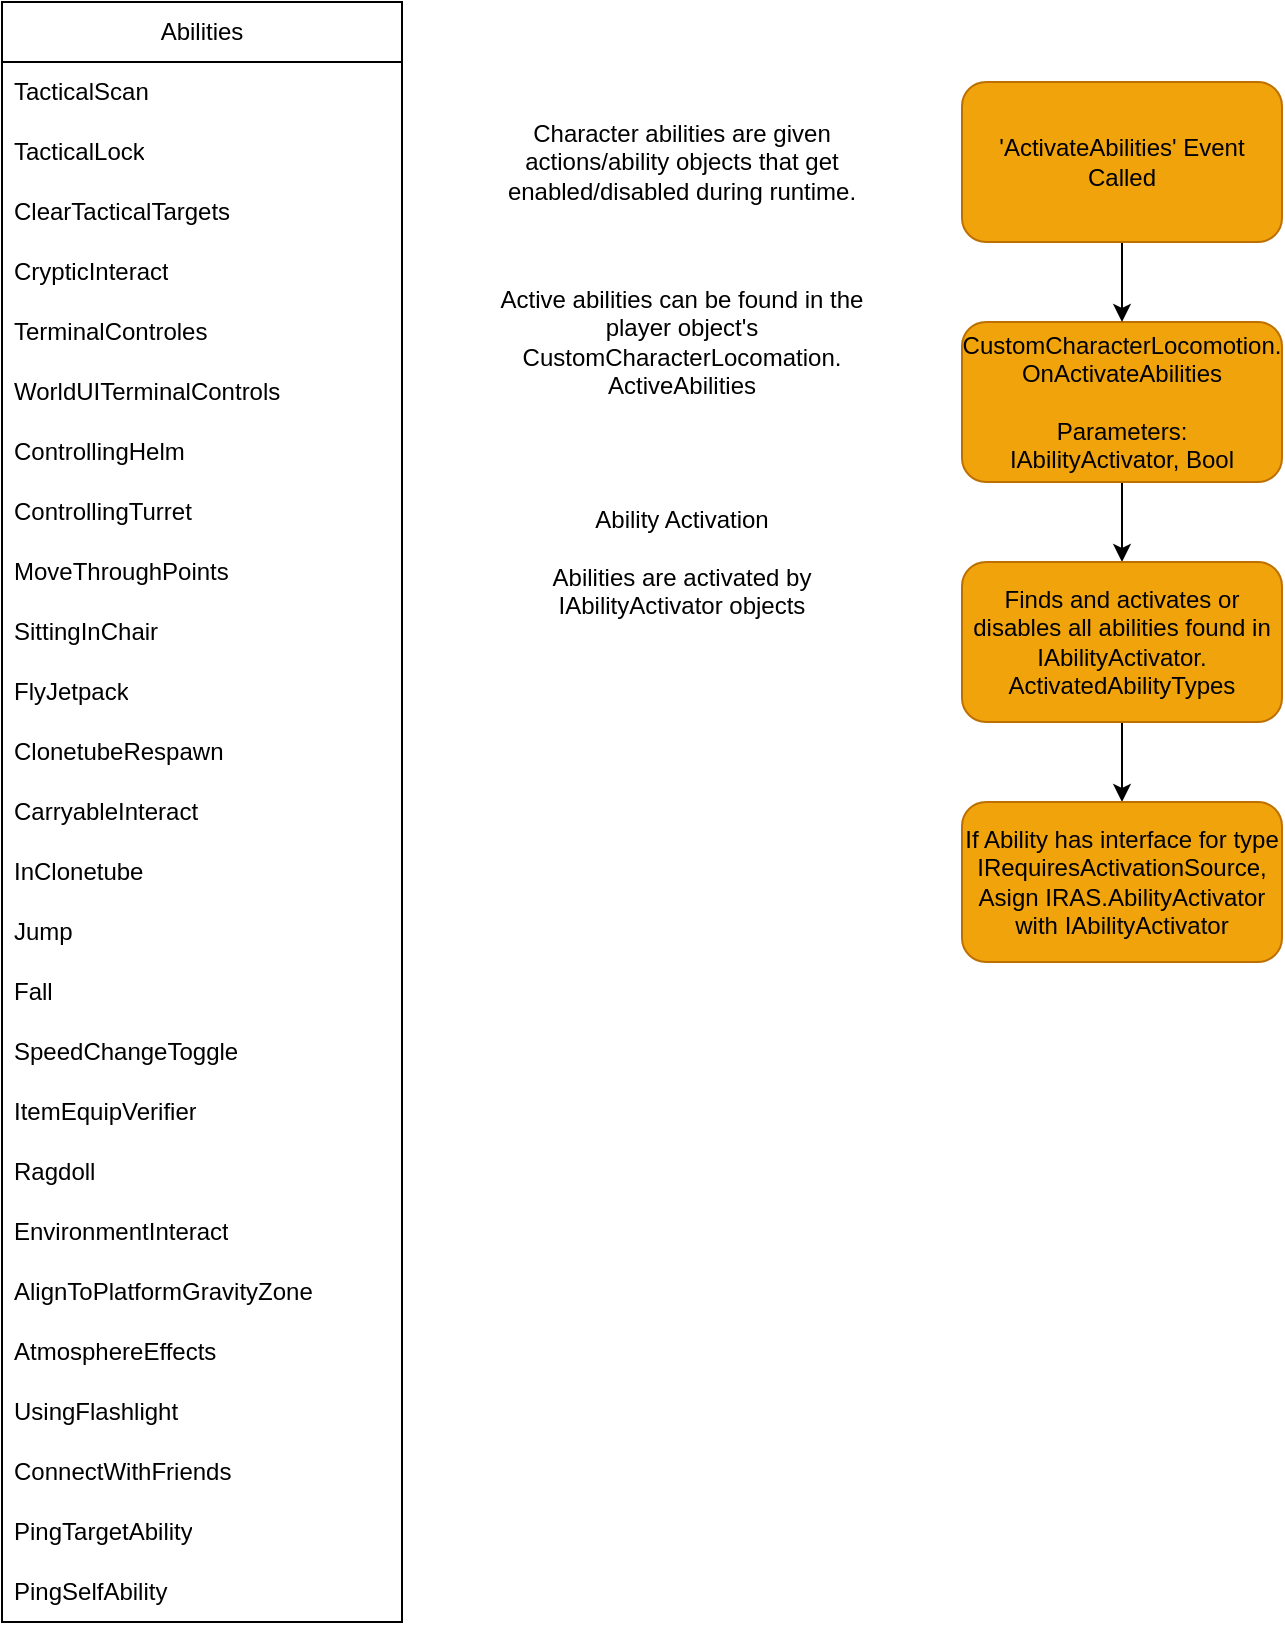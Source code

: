 <mxfile version="24.0.4" type="github">
  <diagram name="Page-1" id="Ay-zHku124ZlUNXQMKZg">
    <mxGraphModel dx="1633" dy="804" grid="1" gridSize="10" guides="1" tooltips="1" connect="1" arrows="1" fold="1" page="1" pageScale="1" pageWidth="850" pageHeight="1100" math="0" shadow="0">
      <root>
        <mxCell id="0" />
        <mxCell id="1" parent="0" />
        <mxCell id="jonL4TOvRh5yZTurNjpm-4" style="edgeStyle=orthogonalEdgeStyle;rounded=0;orthogonalLoop=1;jettySize=auto;html=1;" parent="1" source="jonL4TOvRh5yZTurNjpm-1" target="jonL4TOvRh5yZTurNjpm-2" edge="1">
          <mxGeometry relative="1" as="geometry" />
        </mxCell>
        <mxCell id="jonL4TOvRh5yZTurNjpm-1" value="CustomCharacterLocomotion.&lt;br&gt;OnActivateAbilities&lt;br&gt;&lt;br&gt;Parameters: &lt;br&gt;IAbilityActivator, Bool" style="rounded=1;whiteSpace=wrap;html=1;fillColor=#f0a30a;fontColor=#000000;strokeColor=#BD7000;" parent="1" vertex="1">
          <mxGeometry x="520" y="200" width="160" height="80" as="geometry" />
        </mxCell>
        <mxCell id="jonL4TOvRh5yZTurNjpm-5" style="edgeStyle=orthogonalEdgeStyle;rounded=0;orthogonalLoop=1;jettySize=auto;html=1;" parent="1" source="jonL4TOvRh5yZTurNjpm-2" target="jonL4TOvRh5yZTurNjpm-3" edge="1">
          <mxGeometry relative="1" as="geometry" />
        </mxCell>
        <mxCell id="jonL4TOvRh5yZTurNjpm-2" value="Finds and activates or disables all abilities found in&lt;br&gt;IAbilityActivator.&lt;br&gt;ActivatedAbilityTypes" style="rounded=1;whiteSpace=wrap;html=1;fillColor=#f0a30a;fontColor=#000000;strokeColor=#BD7000;" parent="1" vertex="1">
          <mxGeometry x="520" y="320" width="160" height="80" as="geometry" />
        </mxCell>
        <mxCell id="jonL4TOvRh5yZTurNjpm-3" value="If Ability has interface for type&lt;br&gt;IRequiresActivationSource,&lt;br&gt;Asign IRAS.AbilityActivator&lt;br&gt;with IAbilityActivator" style="rounded=1;whiteSpace=wrap;html=1;fillColor=#f0a30a;fontColor=#000000;strokeColor=#BD7000;" parent="1" vertex="1">
          <mxGeometry x="520" y="440" width="160" height="80" as="geometry" />
        </mxCell>
        <mxCell id="jonL4TOvRh5yZTurNjpm-6" value="Abilities" style="swimlane;fontStyle=0;childLayout=stackLayout;horizontal=1;startSize=30;horizontalStack=0;resizeParent=1;resizeParentMax=0;resizeLast=0;collapsible=1;marginBottom=0;whiteSpace=wrap;html=1;" parent="1" vertex="1">
          <mxGeometry x="40" y="40" width="200" height="810" as="geometry" />
        </mxCell>
        <mxCell id="jonL4TOvRh5yZTurNjpm-8" value="TacticalScan" style="text;strokeColor=none;fillColor=none;align=left;verticalAlign=middle;spacingLeft=4;spacingRight=4;overflow=hidden;points=[[0,0.5],[1,0.5]];portConstraint=eastwest;rotatable=0;whiteSpace=wrap;html=1;" parent="jonL4TOvRh5yZTurNjpm-6" vertex="1">
          <mxGeometry y="30" width="200" height="30" as="geometry" />
        </mxCell>
        <mxCell id="jonL4TOvRh5yZTurNjpm-9" value="TacticalLock" style="text;strokeColor=none;fillColor=none;align=left;verticalAlign=middle;spacingLeft=4;spacingRight=4;overflow=hidden;points=[[0,0.5],[1,0.5]];portConstraint=eastwest;rotatable=0;whiteSpace=wrap;html=1;" parent="jonL4TOvRh5yZTurNjpm-6" vertex="1">
          <mxGeometry y="60" width="200" height="30" as="geometry" />
        </mxCell>
        <mxCell id="jonL4TOvRh5yZTurNjpm-10" value="ClearTacticalTargets" style="text;strokeColor=none;fillColor=none;align=left;verticalAlign=middle;spacingLeft=4;spacingRight=4;overflow=hidden;points=[[0,0.5],[1,0.5]];portConstraint=eastwest;rotatable=0;whiteSpace=wrap;html=1;" parent="jonL4TOvRh5yZTurNjpm-6" vertex="1">
          <mxGeometry y="90" width="200" height="30" as="geometry" />
        </mxCell>
        <mxCell id="jonL4TOvRh5yZTurNjpm-11" value="CrypticInteract" style="text;strokeColor=none;fillColor=none;align=left;verticalAlign=middle;spacingLeft=4;spacingRight=4;overflow=hidden;points=[[0,0.5],[1,0.5]];portConstraint=eastwest;rotatable=0;whiteSpace=wrap;html=1;" parent="jonL4TOvRh5yZTurNjpm-6" vertex="1">
          <mxGeometry y="120" width="200" height="30" as="geometry" />
        </mxCell>
        <mxCell id="jonL4TOvRh5yZTurNjpm-12" value="TerminalControles" style="text;strokeColor=none;fillColor=none;align=left;verticalAlign=middle;spacingLeft=4;spacingRight=4;overflow=hidden;points=[[0,0.5],[1,0.5]];portConstraint=eastwest;rotatable=0;whiteSpace=wrap;html=1;" parent="jonL4TOvRh5yZTurNjpm-6" vertex="1">
          <mxGeometry y="150" width="200" height="30" as="geometry" />
        </mxCell>
        <mxCell id="jonL4TOvRh5yZTurNjpm-18" value="WorldUITerminalControls" style="text;strokeColor=none;fillColor=none;align=left;verticalAlign=middle;spacingLeft=4;spacingRight=4;overflow=hidden;points=[[0,0.5],[1,0.5]];portConstraint=eastwest;rotatable=0;whiteSpace=wrap;html=1;" parent="jonL4TOvRh5yZTurNjpm-6" vertex="1">
          <mxGeometry y="180" width="200" height="30" as="geometry" />
        </mxCell>
        <mxCell id="jonL4TOvRh5yZTurNjpm-19" value="ControllingHelm" style="text;strokeColor=none;fillColor=none;align=left;verticalAlign=middle;spacingLeft=4;spacingRight=4;overflow=hidden;points=[[0,0.5],[1,0.5]];portConstraint=eastwest;rotatable=0;whiteSpace=wrap;html=1;" parent="jonL4TOvRh5yZTurNjpm-6" vertex="1">
          <mxGeometry y="210" width="200" height="30" as="geometry" />
        </mxCell>
        <mxCell id="jonL4TOvRh5yZTurNjpm-22" value="ControllingTurret" style="text;strokeColor=none;fillColor=none;align=left;verticalAlign=middle;spacingLeft=4;spacingRight=4;overflow=hidden;points=[[0,0.5],[1,0.5]];portConstraint=eastwest;rotatable=0;whiteSpace=wrap;html=1;" parent="jonL4TOvRh5yZTurNjpm-6" vertex="1">
          <mxGeometry y="240" width="200" height="30" as="geometry" />
        </mxCell>
        <mxCell id="jonL4TOvRh5yZTurNjpm-21" value="MoveThroughPoints" style="text;strokeColor=none;fillColor=none;align=left;verticalAlign=middle;spacingLeft=4;spacingRight=4;overflow=hidden;points=[[0,0.5],[1,0.5]];portConstraint=eastwest;rotatable=0;whiteSpace=wrap;html=1;" parent="jonL4TOvRh5yZTurNjpm-6" vertex="1">
          <mxGeometry y="270" width="200" height="30" as="geometry" />
        </mxCell>
        <mxCell id="jonL4TOvRh5yZTurNjpm-20" value="SittingInChair" style="text;strokeColor=none;fillColor=none;align=left;verticalAlign=middle;spacingLeft=4;spacingRight=4;overflow=hidden;points=[[0,0.5],[1,0.5]];portConstraint=eastwest;rotatable=0;whiteSpace=wrap;html=1;" parent="jonL4TOvRh5yZTurNjpm-6" vertex="1">
          <mxGeometry y="300" width="200" height="30" as="geometry" />
        </mxCell>
        <mxCell id="jonL4TOvRh5yZTurNjpm-24" value="FlyJetpack" style="text;strokeColor=none;fillColor=none;align=left;verticalAlign=middle;spacingLeft=4;spacingRight=4;overflow=hidden;points=[[0,0.5],[1,0.5]];portConstraint=eastwest;rotatable=0;whiteSpace=wrap;html=1;" parent="jonL4TOvRh5yZTurNjpm-6" vertex="1">
          <mxGeometry y="330" width="200" height="30" as="geometry" />
        </mxCell>
        <mxCell id="jonL4TOvRh5yZTurNjpm-25" value="ClonetubeRespawn" style="text;strokeColor=none;fillColor=none;align=left;verticalAlign=middle;spacingLeft=4;spacingRight=4;overflow=hidden;points=[[0,0.5],[1,0.5]];portConstraint=eastwest;rotatable=0;whiteSpace=wrap;html=1;" parent="jonL4TOvRh5yZTurNjpm-6" vertex="1">
          <mxGeometry y="360" width="200" height="30" as="geometry" />
        </mxCell>
        <mxCell id="jonL4TOvRh5yZTurNjpm-26" value="CarryableInteract" style="text;strokeColor=none;fillColor=none;align=left;verticalAlign=middle;spacingLeft=4;spacingRight=4;overflow=hidden;points=[[0,0.5],[1,0.5]];portConstraint=eastwest;rotatable=0;whiteSpace=wrap;html=1;" parent="jonL4TOvRh5yZTurNjpm-6" vertex="1">
          <mxGeometry y="390" width="200" height="30" as="geometry" />
        </mxCell>
        <mxCell id="jonL4TOvRh5yZTurNjpm-23" value="InClonetube" style="text;strokeColor=none;fillColor=none;align=left;verticalAlign=middle;spacingLeft=4;spacingRight=4;overflow=hidden;points=[[0,0.5],[1,0.5]];portConstraint=eastwest;rotatable=0;whiteSpace=wrap;html=1;" parent="jonL4TOvRh5yZTurNjpm-6" vertex="1">
          <mxGeometry y="420" width="200" height="30" as="geometry" />
        </mxCell>
        <mxCell id="jonL4TOvRh5yZTurNjpm-27" value="Jump" style="text;strokeColor=none;fillColor=none;align=left;verticalAlign=middle;spacingLeft=4;spacingRight=4;overflow=hidden;points=[[0,0.5],[1,0.5]];portConstraint=eastwest;rotatable=0;whiteSpace=wrap;html=1;" parent="jonL4TOvRh5yZTurNjpm-6" vertex="1">
          <mxGeometry y="450" width="200" height="30" as="geometry" />
        </mxCell>
        <mxCell id="jonL4TOvRh5yZTurNjpm-28" value="Fall" style="text;strokeColor=none;fillColor=none;align=left;verticalAlign=middle;spacingLeft=4;spacingRight=4;overflow=hidden;points=[[0,0.5],[1,0.5]];portConstraint=eastwest;rotatable=0;whiteSpace=wrap;html=1;" parent="jonL4TOvRh5yZTurNjpm-6" vertex="1">
          <mxGeometry y="480" width="200" height="30" as="geometry" />
        </mxCell>
        <mxCell id="jonL4TOvRh5yZTurNjpm-29" value="SpeedChangeToggle" style="text;strokeColor=none;fillColor=none;align=left;verticalAlign=middle;spacingLeft=4;spacingRight=4;overflow=hidden;points=[[0,0.5],[1,0.5]];portConstraint=eastwest;rotatable=0;whiteSpace=wrap;html=1;" parent="jonL4TOvRh5yZTurNjpm-6" vertex="1">
          <mxGeometry y="510" width="200" height="30" as="geometry" />
        </mxCell>
        <mxCell id="jonL4TOvRh5yZTurNjpm-30" value="ItemEquipVerifier" style="text;strokeColor=none;fillColor=none;align=left;verticalAlign=middle;spacingLeft=4;spacingRight=4;overflow=hidden;points=[[0,0.5],[1,0.5]];portConstraint=eastwest;rotatable=0;whiteSpace=wrap;html=1;" parent="jonL4TOvRh5yZTurNjpm-6" vertex="1">
          <mxGeometry y="540" width="200" height="30" as="geometry" />
        </mxCell>
        <mxCell id="jonL4TOvRh5yZTurNjpm-31" value="Ragdoll" style="text;strokeColor=none;fillColor=none;align=left;verticalAlign=middle;spacingLeft=4;spacingRight=4;overflow=hidden;points=[[0,0.5],[1,0.5]];portConstraint=eastwest;rotatable=0;whiteSpace=wrap;html=1;" parent="jonL4TOvRh5yZTurNjpm-6" vertex="1">
          <mxGeometry y="570" width="200" height="30" as="geometry" />
        </mxCell>
        <mxCell id="jonL4TOvRh5yZTurNjpm-33" value="EnvironmentInteract" style="text;strokeColor=none;fillColor=none;align=left;verticalAlign=middle;spacingLeft=4;spacingRight=4;overflow=hidden;points=[[0,0.5],[1,0.5]];portConstraint=eastwest;rotatable=0;whiteSpace=wrap;html=1;" parent="jonL4TOvRh5yZTurNjpm-6" vertex="1">
          <mxGeometry y="600" width="200" height="30" as="geometry" />
        </mxCell>
        <mxCell id="jonL4TOvRh5yZTurNjpm-32" value="AlignToPlatformGravityZone" style="text;strokeColor=none;fillColor=none;align=left;verticalAlign=middle;spacingLeft=4;spacingRight=4;overflow=hidden;points=[[0,0.5],[1,0.5]];portConstraint=eastwest;rotatable=0;whiteSpace=wrap;html=1;" parent="jonL4TOvRh5yZTurNjpm-6" vertex="1">
          <mxGeometry y="630" width="200" height="30" as="geometry" />
        </mxCell>
        <mxCell id="jonL4TOvRh5yZTurNjpm-34" value="AtmosphereEffects" style="text;strokeColor=none;fillColor=none;align=left;verticalAlign=middle;spacingLeft=4;spacingRight=4;overflow=hidden;points=[[0,0.5],[1,0.5]];portConstraint=eastwest;rotatable=0;whiteSpace=wrap;html=1;" parent="jonL4TOvRh5yZTurNjpm-6" vertex="1">
          <mxGeometry y="660" width="200" height="30" as="geometry" />
        </mxCell>
        <mxCell id="jonL4TOvRh5yZTurNjpm-35" value="UsingFlashlight" style="text;strokeColor=none;fillColor=none;align=left;verticalAlign=middle;spacingLeft=4;spacingRight=4;overflow=hidden;points=[[0,0.5],[1,0.5]];portConstraint=eastwest;rotatable=0;whiteSpace=wrap;html=1;" parent="jonL4TOvRh5yZTurNjpm-6" vertex="1">
          <mxGeometry y="690" width="200" height="30" as="geometry" />
        </mxCell>
        <mxCell id="jonL4TOvRh5yZTurNjpm-36" value="ConnectWithFriends" style="text;strokeColor=none;fillColor=none;align=left;verticalAlign=middle;spacingLeft=4;spacingRight=4;overflow=hidden;points=[[0,0.5],[1,0.5]];portConstraint=eastwest;rotatable=0;whiteSpace=wrap;html=1;" parent="jonL4TOvRh5yZTurNjpm-6" vertex="1">
          <mxGeometry y="720" width="200" height="30" as="geometry" />
        </mxCell>
        <mxCell id="jonL4TOvRh5yZTurNjpm-37" value="PingTargetAbility" style="text;strokeColor=none;fillColor=none;align=left;verticalAlign=middle;spacingLeft=4;spacingRight=4;overflow=hidden;points=[[0,0.5],[1,0.5]];portConstraint=eastwest;rotatable=0;whiteSpace=wrap;html=1;" parent="jonL4TOvRh5yZTurNjpm-6" vertex="1">
          <mxGeometry y="750" width="200" height="30" as="geometry" />
        </mxCell>
        <mxCell id="jonL4TOvRh5yZTurNjpm-38" value="PingSelfAbility" style="text;strokeColor=none;fillColor=none;align=left;verticalAlign=middle;spacingLeft=4;spacingRight=4;overflow=hidden;points=[[0,0.5],[1,0.5]];portConstraint=eastwest;rotatable=0;whiteSpace=wrap;html=1;" parent="jonL4TOvRh5yZTurNjpm-6" vertex="1">
          <mxGeometry y="780" width="200" height="30" as="geometry" />
        </mxCell>
        <mxCell id="jonL4TOvRh5yZTurNjpm-13" value="Active abilities can be found in the player object&#39;s&lt;br&gt;CustomCharacterLocomation. ActiveAbilities" style="text;html=1;align=center;verticalAlign=middle;whiteSpace=wrap;rounded=0;" parent="1" vertex="1">
          <mxGeometry x="280" y="160" width="200" height="100" as="geometry" />
        </mxCell>
        <mxCell id="jonL4TOvRh5yZTurNjpm-17" value="Character abilities are given actions/ability objects that get enabled/disabled during runtime." style="text;html=1;align=center;verticalAlign=middle;whiteSpace=wrap;rounded=0;" parent="1" vertex="1">
          <mxGeometry x="280" y="80" width="200" height="80" as="geometry" />
        </mxCell>
        <mxCell id="jonL4TOvRh5yZTurNjpm-44" style="edgeStyle=orthogonalEdgeStyle;rounded=0;orthogonalLoop=1;jettySize=auto;html=1;entryX=0.5;entryY=0;entryDx=0;entryDy=0;" parent="1" source="jonL4TOvRh5yZTurNjpm-42" target="jonL4TOvRh5yZTurNjpm-1" edge="1">
          <mxGeometry relative="1" as="geometry" />
        </mxCell>
        <mxCell id="jonL4TOvRh5yZTurNjpm-42" value="&#39;ActivateAbilities&#39; Event Called" style="rounded=1;whiteSpace=wrap;html=1;fillColor=#f0a30a;fontColor=#000000;strokeColor=#BD7000;" parent="1" vertex="1">
          <mxGeometry x="520" y="80" width="160" height="80" as="geometry" />
        </mxCell>
        <mxCell id="jonL4TOvRh5yZTurNjpm-43" value="Ability Activation&lt;br&gt;&lt;br&gt;Abilities are activated by&lt;br&gt;IAbilityActivator objects" style="text;html=1;align=center;verticalAlign=middle;whiteSpace=wrap;rounded=0;" parent="1" vertex="1">
          <mxGeometry x="280" y="280" width="200" height="80" as="geometry" />
        </mxCell>
      </root>
    </mxGraphModel>
  </diagram>
</mxfile>
